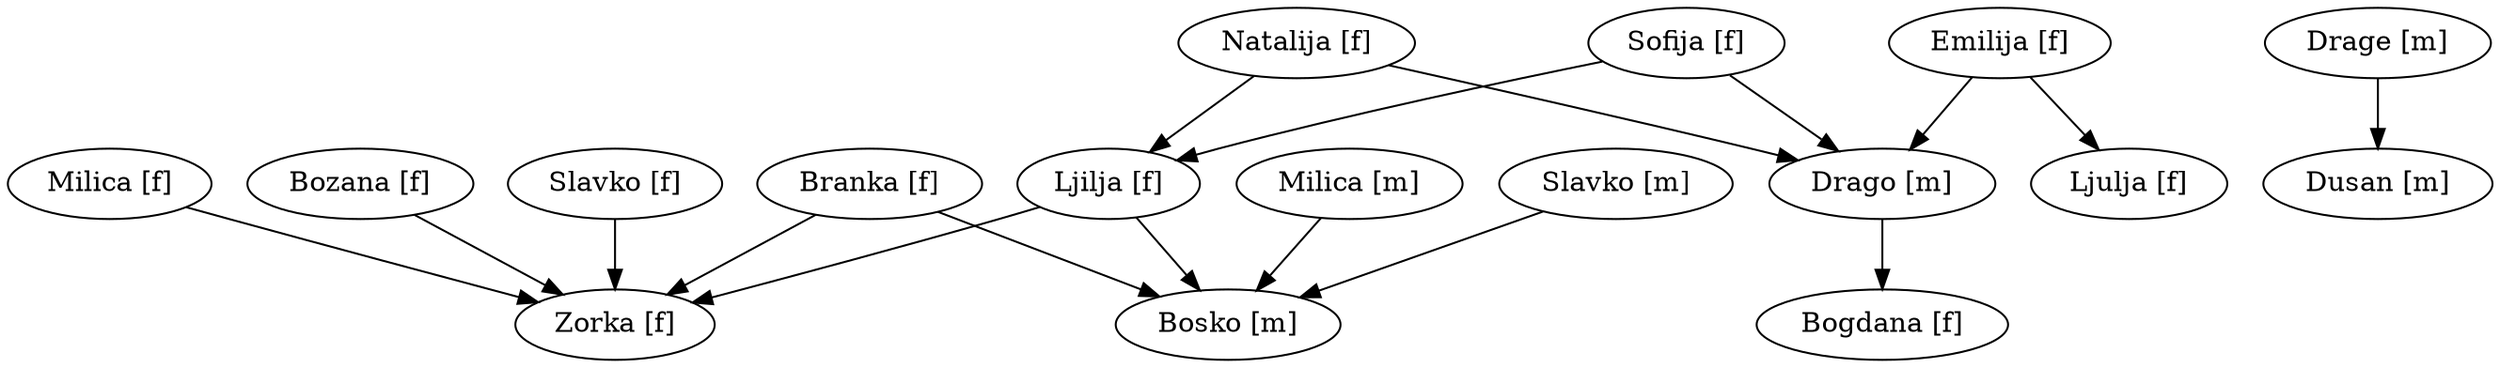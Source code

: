 digraph FamilyTree
{
  "Sofija [f]" -> "Ljilja [f]";
  "Sofija [f]" -> "Drago [m]";
  "Ljilja [f]" -> "Zorka [f]";
  "Ljilja [f]" -> "Bosko [m]";
  "Natalija [f]" -> "Ljilja [f]";
  "Natalija [f]" -> "Drago [m]";
  "Ljulja [f]";
  "Emilija [f]" -> "Ljulja [f]";
  "Emilija [f]" -> "Drago [m]";
  "Drago [m]" -> "Bogdana [f]";
  "Dusan [m]";
  "Drage [m]" -> "Dusan [m]";
  "Bosko [m]";
  "Zorka [f]";
  "Bogdana [f]";
  "Milica [f]" -> "Zorka [f]";
  "Branka [f]" -> "Zorka [f]";
  "Branka [f]" -> "Bosko [m]";
  "Bozana [f]" -> "Zorka [f]";
  "Slavko [f]" -> "Zorka [f]";
  "Slavko [m]" -> "Bosko [m]";
  "Milica [m]" -> "Bosko [m]";
}